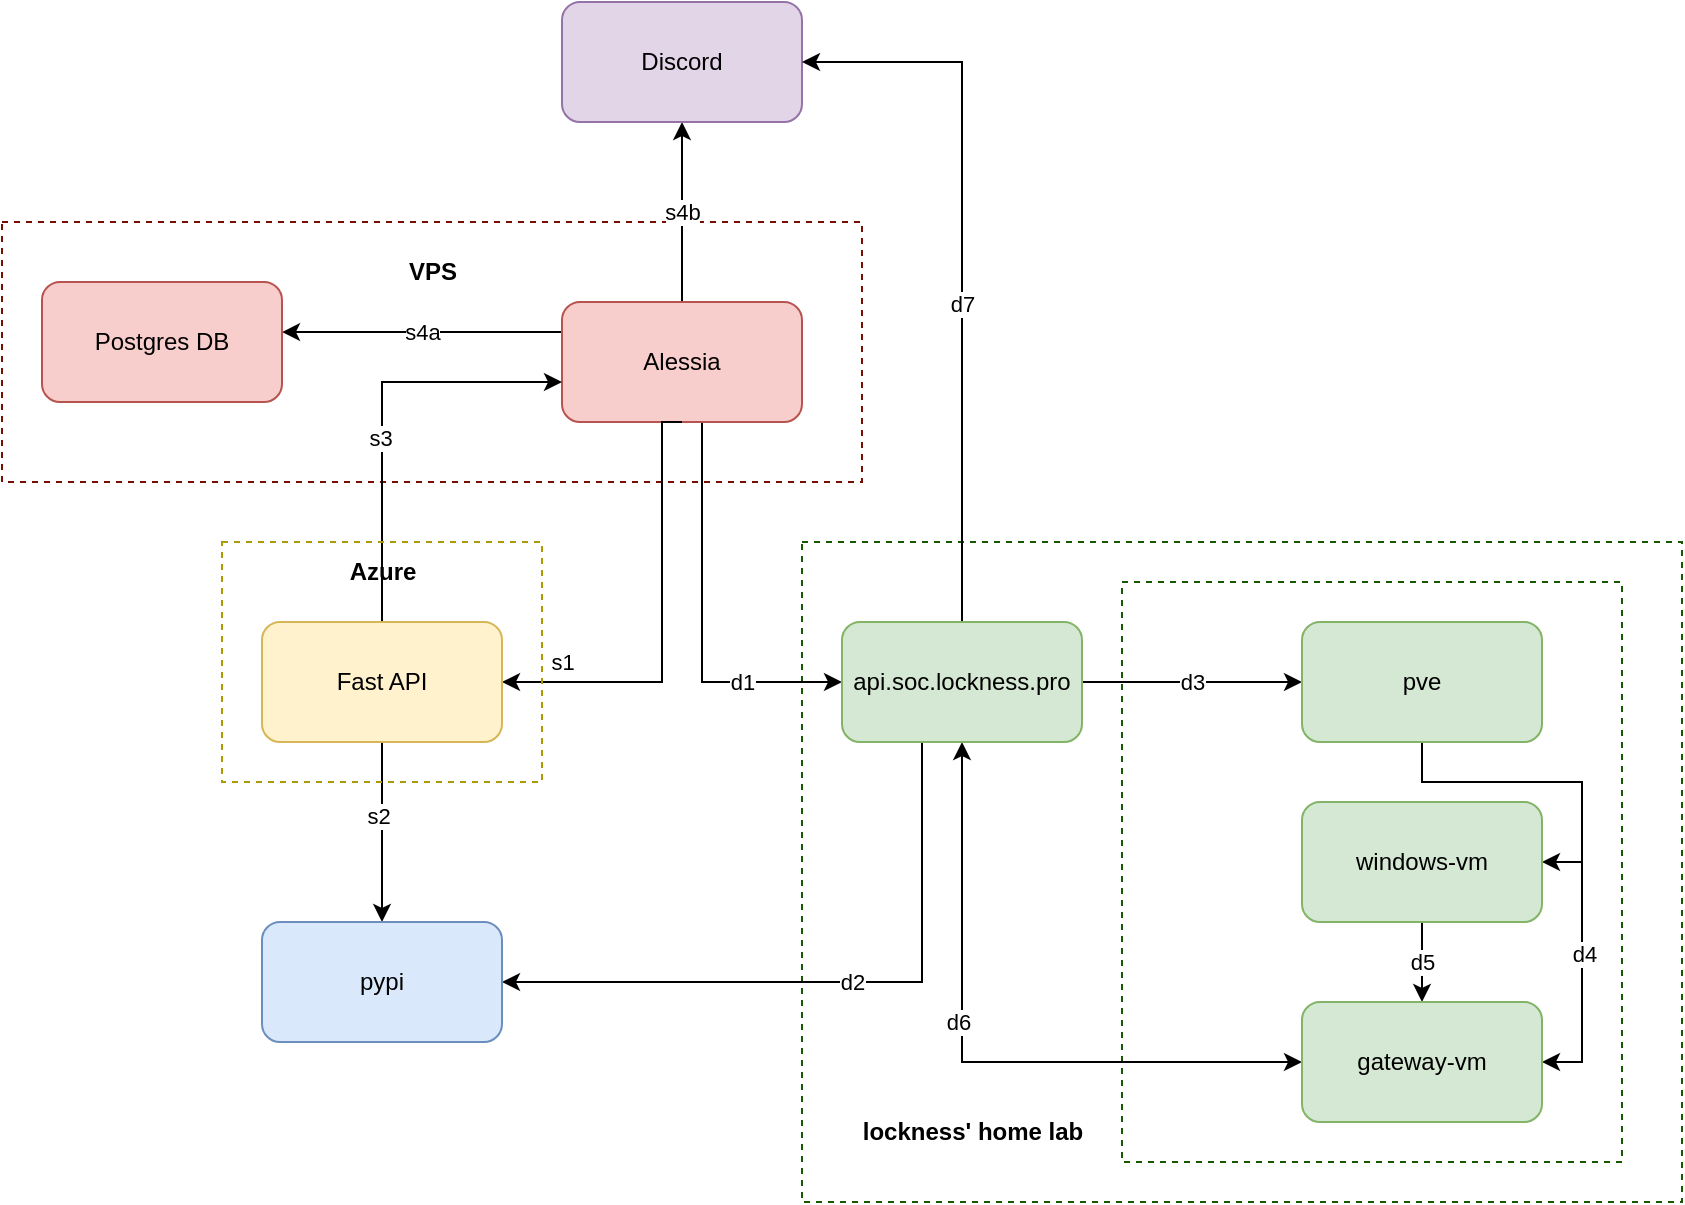 <mxfile version="21.1.5" type="device">
  <diagram name="Page-1" id="Xlat3UH4pcadX7JyR8fU">
    <mxGraphModel dx="1127" dy="1741" grid="1" gridSize="10" guides="1" tooltips="1" connect="1" arrows="1" fold="1" page="1" pageScale="1" pageWidth="850" pageHeight="1100" math="0" shadow="0">
      <root>
        <mxCell id="0" />
        <mxCell id="1" parent="0" />
        <mxCell id="9q4gekvxKhJ_eS_k9gng-36" value="" style="rounded=0;whiteSpace=wrap;html=1;fillColor=none;dashed=1;strokeColor=#780D01;" vertex="1" parent="1">
          <mxGeometry x="80" y="60" width="430" height="130" as="geometry" />
        </mxCell>
        <mxCell id="9q4gekvxKhJ_eS_k9gng-15" value="" style="rounded=0;whiteSpace=wrap;html=1;fillColor=none;strokeColor=#155901;dashed=1;" vertex="1" parent="1">
          <mxGeometry x="480" y="220" width="440" height="330" as="geometry" />
        </mxCell>
        <mxCell id="9q4gekvxKhJ_eS_k9gng-17" value="" style="rounded=0;whiteSpace=wrap;html=1;fillColor=none;strokeColor=#155901;dashed=1;" vertex="1" parent="1">
          <mxGeometry x="640" y="240" width="250" height="290" as="geometry" />
        </mxCell>
        <mxCell id="9q4gekvxKhJ_eS_k9gng-10" value="s4b" style="edgeStyle=orthogonalEdgeStyle;rounded=0;orthogonalLoop=1;jettySize=auto;html=1;entryX=0.5;entryY=1;entryDx=0;entryDy=0;" edge="1" parent="1" source="9q4gekvxKhJ_eS_k9gng-1" target="9q4gekvxKhJ_eS_k9gng-9">
          <mxGeometry relative="1" as="geometry" />
        </mxCell>
        <mxCell id="9q4gekvxKhJ_eS_k9gng-13" style="edgeStyle=orthogonalEdgeStyle;rounded=0;orthogonalLoop=1;jettySize=auto;html=1;entryX=0;entryY=0.5;entryDx=0;entryDy=0;exitX=0.5;exitY=1;exitDx=0;exitDy=0;" edge="1" parent="1" source="9q4gekvxKhJ_eS_k9gng-1" target="9q4gekvxKhJ_eS_k9gng-12">
          <mxGeometry relative="1" as="geometry">
            <Array as="points">
              <mxPoint x="430" y="160" />
              <mxPoint x="430" y="290" />
            </Array>
          </mxGeometry>
        </mxCell>
        <mxCell id="9q4gekvxKhJ_eS_k9gng-14" value="d1" style="edgeLabel;html=1;align=center;verticalAlign=middle;resizable=0;points=[];" vertex="1" connectable="0" parent="9q4gekvxKhJ_eS_k9gng-13">
          <mxGeometry x="0.524" relative="1" as="geometry">
            <mxPoint as="offset" />
          </mxGeometry>
        </mxCell>
        <mxCell id="9q4gekvxKhJ_eS_k9gng-35" value="s4a" style="edgeStyle=orthogonalEdgeStyle;rounded=0;orthogonalLoop=1;jettySize=auto;html=1;exitX=0;exitY=0.25;exitDx=0;exitDy=0;entryX=1;entryY=0.417;entryDx=0;entryDy=0;entryPerimeter=0;" edge="1" parent="1" source="9q4gekvxKhJ_eS_k9gng-1" target="9q4gekvxKhJ_eS_k9gng-34">
          <mxGeometry relative="1" as="geometry">
            <Array as="points" />
          </mxGeometry>
        </mxCell>
        <mxCell id="9q4gekvxKhJ_eS_k9gng-1" value="Alessia" style="rounded=1;whiteSpace=wrap;html=1;fillColor=#f8cecc;strokeColor=#b85450;" vertex="1" parent="1">
          <mxGeometry x="360" y="100" width="120" height="60" as="geometry" />
        </mxCell>
        <mxCell id="9q4gekvxKhJ_eS_k9gng-5" style="edgeStyle=orthogonalEdgeStyle;rounded=0;orthogonalLoop=1;jettySize=auto;html=1;entryX=0.5;entryY=1;entryDx=0;entryDy=0;startArrow=classic;startFill=1;endArrow=none;endFill=0;" edge="1" parent="1">
          <mxGeometry relative="1" as="geometry">
            <mxPoint x="330" y="290" as="sourcePoint" />
            <mxPoint x="420" y="160" as="targetPoint" />
            <Array as="points">
              <mxPoint x="410" y="290" />
              <mxPoint x="410" y="160" />
            </Array>
          </mxGeometry>
        </mxCell>
        <mxCell id="9q4gekvxKhJ_eS_k9gng-7" value="s1" style="edgeLabel;html=1;align=center;verticalAlign=middle;resizable=0;points=[];" vertex="1" connectable="0" parent="9q4gekvxKhJ_eS_k9gng-5">
          <mxGeometry x="-0.009" y="2" relative="1" as="geometry">
            <mxPoint x="-48" y="19" as="offset" />
          </mxGeometry>
        </mxCell>
        <mxCell id="9q4gekvxKhJ_eS_k9gng-6" style="edgeStyle=orthogonalEdgeStyle;rounded=0;orthogonalLoop=1;jettySize=auto;html=1;exitX=0.5;exitY=0;exitDx=0;exitDy=0;" edge="1" parent="1" source="9q4gekvxKhJ_eS_k9gng-2">
          <mxGeometry relative="1" as="geometry">
            <mxPoint x="360" y="140" as="targetPoint" />
            <Array as="points">
              <mxPoint x="270" y="140" />
              <mxPoint x="360" y="140" />
            </Array>
          </mxGeometry>
        </mxCell>
        <mxCell id="9q4gekvxKhJ_eS_k9gng-11" value="s3" style="edgeLabel;html=1;align=center;verticalAlign=middle;resizable=0;points=[];" vertex="1" connectable="0" parent="9q4gekvxKhJ_eS_k9gng-6">
          <mxGeometry x="-0.118" y="1" relative="1" as="geometry">
            <mxPoint as="offset" />
          </mxGeometry>
        </mxCell>
        <mxCell id="9q4gekvxKhJ_eS_k9gng-31" style="edgeStyle=orthogonalEdgeStyle;rounded=0;orthogonalLoop=1;jettySize=auto;html=1;entryX=0.5;entryY=0;entryDx=0;entryDy=0;" edge="1" parent="1" source="9q4gekvxKhJ_eS_k9gng-2" target="9q4gekvxKhJ_eS_k9gng-30">
          <mxGeometry relative="1" as="geometry" />
        </mxCell>
        <mxCell id="9q4gekvxKhJ_eS_k9gng-33" value="s2" style="edgeLabel;html=1;align=center;verticalAlign=middle;resizable=0;points=[];" vertex="1" connectable="0" parent="9q4gekvxKhJ_eS_k9gng-31">
          <mxGeometry x="-0.182" y="-2" relative="1" as="geometry">
            <mxPoint as="offset" />
          </mxGeometry>
        </mxCell>
        <mxCell id="9q4gekvxKhJ_eS_k9gng-2" value="Fast API" style="rounded=1;whiteSpace=wrap;html=1;fillColor=#fff2cc;strokeColor=#d6b656;" vertex="1" parent="1">
          <mxGeometry x="210" y="260" width="120" height="60" as="geometry" />
        </mxCell>
        <mxCell id="9q4gekvxKhJ_eS_k9gng-9" value="Discord" style="rounded=1;whiteSpace=wrap;html=1;fillColor=#e1d5e7;strokeColor=#9673a6;" vertex="1" parent="1">
          <mxGeometry x="360" y="-50" width="120" height="60" as="geometry" />
        </mxCell>
        <mxCell id="9q4gekvxKhJ_eS_k9gng-19" value="d3" style="edgeStyle=orthogonalEdgeStyle;rounded=0;orthogonalLoop=1;jettySize=auto;html=1;" edge="1" parent="1" source="9q4gekvxKhJ_eS_k9gng-12" target="9q4gekvxKhJ_eS_k9gng-16">
          <mxGeometry relative="1" as="geometry" />
        </mxCell>
        <mxCell id="9q4gekvxKhJ_eS_k9gng-25" style="edgeStyle=orthogonalEdgeStyle;rounded=0;orthogonalLoop=1;jettySize=auto;html=1;entryX=0;entryY=0.5;entryDx=0;entryDy=0;startArrow=classic;startFill=1;" edge="1" parent="1" source="9q4gekvxKhJ_eS_k9gng-12" target="9q4gekvxKhJ_eS_k9gng-21">
          <mxGeometry relative="1" as="geometry">
            <Array as="points">
              <mxPoint x="560" y="480" />
            </Array>
          </mxGeometry>
        </mxCell>
        <mxCell id="9q4gekvxKhJ_eS_k9gng-27" value="d6" style="edgeLabel;html=1;align=center;verticalAlign=middle;resizable=0;points=[];" vertex="1" connectable="0" parent="9q4gekvxKhJ_eS_k9gng-25">
          <mxGeometry x="-0.151" y="-2" relative="1" as="geometry">
            <mxPoint as="offset" />
          </mxGeometry>
        </mxCell>
        <mxCell id="9q4gekvxKhJ_eS_k9gng-28" style="edgeStyle=orthogonalEdgeStyle;rounded=0;orthogonalLoop=1;jettySize=auto;html=1;entryX=1;entryY=0.5;entryDx=0;entryDy=0;exitX=0.5;exitY=0;exitDx=0;exitDy=0;" edge="1" parent="1" source="9q4gekvxKhJ_eS_k9gng-12" target="9q4gekvxKhJ_eS_k9gng-9">
          <mxGeometry relative="1" as="geometry" />
        </mxCell>
        <mxCell id="9q4gekvxKhJ_eS_k9gng-29" value="d7" style="edgeLabel;html=1;align=center;verticalAlign=middle;resizable=0;points=[];" vertex="1" connectable="0" parent="9q4gekvxKhJ_eS_k9gng-28">
          <mxGeometry x="-0.117" relative="1" as="geometry">
            <mxPoint as="offset" />
          </mxGeometry>
        </mxCell>
        <mxCell id="9q4gekvxKhJ_eS_k9gng-32" value="d2" style="edgeStyle=orthogonalEdgeStyle;rounded=0;orthogonalLoop=1;jettySize=auto;html=1;exitX=0.5;exitY=1;exitDx=0;exitDy=0;entryX=1;entryY=0.5;entryDx=0;entryDy=0;" edge="1" parent="1" source="9q4gekvxKhJ_eS_k9gng-12" target="9q4gekvxKhJ_eS_k9gng-30">
          <mxGeometry relative="1" as="geometry">
            <Array as="points">
              <mxPoint x="540" y="320" />
              <mxPoint x="540" y="440" />
            </Array>
          </mxGeometry>
        </mxCell>
        <mxCell id="9q4gekvxKhJ_eS_k9gng-12" value="api.soc.lockness.pro" style="rounded=1;whiteSpace=wrap;html=1;fillColor=#d5e8d4;strokeColor=#82b366;" vertex="1" parent="1">
          <mxGeometry x="500" y="260" width="120" height="60" as="geometry" />
        </mxCell>
        <mxCell id="9q4gekvxKhJ_eS_k9gng-22" style="edgeStyle=orthogonalEdgeStyle;rounded=0;orthogonalLoop=1;jettySize=auto;html=1;entryX=1;entryY=0.5;entryDx=0;entryDy=0;endArrow=classic;endFill=1;" edge="1" parent="1" source="9q4gekvxKhJ_eS_k9gng-16" target="9q4gekvxKhJ_eS_k9gng-20">
          <mxGeometry relative="1" as="geometry" />
        </mxCell>
        <mxCell id="9q4gekvxKhJ_eS_k9gng-23" style="edgeStyle=orthogonalEdgeStyle;rounded=0;orthogonalLoop=1;jettySize=auto;html=1;entryX=1;entryY=0.5;entryDx=0;entryDy=0;endArrow=classic;endFill=1;" edge="1" parent="1" source="9q4gekvxKhJ_eS_k9gng-16" target="9q4gekvxKhJ_eS_k9gng-21">
          <mxGeometry relative="1" as="geometry">
            <Array as="points">
              <mxPoint x="790" y="340" />
              <mxPoint x="870" y="340" />
              <mxPoint x="870" y="480" />
            </Array>
          </mxGeometry>
        </mxCell>
        <mxCell id="9q4gekvxKhJ_eS_k9gng-24" value="d4" style="edgeLabel;html=1;align=center;verticalAlign=middle;resizable=0;points=[];" vertex="1" connectable="0" parent="9q4gekvxKhJ_eS_k9gng-23">
          <mxGeometry x="0.426" y="1" relative="1" as="geometry">
            <mxPoint as="offset" />
          </mxGeometry>
        </mxCell>
        <mxCell id="9q4gekvxKhJ_eS_k9gng-16" value="pve" style="rounded=1;whiteSpace=wrap;html=1;fillColor=#d5e8d4;strokeColor=#82b366;" vertex="1" parent="1">
          <mxGeometry x="730" y="260" width="120" height="60" as="geometry" />
        </mxCell>
        <mxCell id="9q4gekvxKhJ_eS_k9gng-26" value="d5" style="edgeStyle=orthogonalEdgeStyle;rounded=0;orthogonalLoop=1;jettySize=auto;html=1;entryX=0.5;entryY=0;entryDx=0;entryDy=0;" edge="1" parent="1" source="9q4gekvxKhJ_eS_k9gng-20" target="9q4gekvxKhJ_eS_k9gng-21">
          <mxGeometry relative="1" as="geometry" />
        </mxCell>
        <mxCell id="9q4gekvxKhJ_eS_k9gng-20" value="&lt;div&gt;windows-vm&lt;/div&gt;" style="rounded=1;whiteSpace=wrap;html=1;fillColor=#d5e8d4;strokeColor=#82b366;" vertex="1" parent="1">
          <mxGeometry x="730" y="350" width="120" height="60" as="geometry" />
        </mxCell>
        <mxCell id="9q4gekvxKhJ_eS_k9gng-21" value="gateway-vm" style="rounded=1;whiteSpace=wrap;html=1;fillColor=#d5e8d4;strokeColor=#82b366;" vertex="1" parent="1">
          <mxGeometry x="730" y="450" width="120" height="60" as="geometry" />
        </mxCell>
        <mxCell id="9q4gekvxKhJ_eS_k9gng-30" value="pypi" style="rounded=1;whiteSpace=wrap;html=1;fillColor=#dae8fc;strokeColor=#6c8ebf;" vertex="1" parent="1">
          <mxGeometry x="210" y="410" width="120" height="60" as="geometry" />
        </mxCell>
        <mxCell id="9q4gekvxKhJ_eS_k9gng-34" value="Postgres DB" style="rounded=1;whiteSpace=wrap;html=1;fillColor=#f8cecc;strokeColor=#b85450;" vertex="1" parent="1">
          <mxGeometry x="100" y="90" width="120" height="60" as="geometry" />
        </mxCell>
        <mxCell id="9q4gekvxKhJ_eS_k9gng-37" value="VPS" style="text;html=1;align=center;verticalAlign=middle;resizable=0;points=[];autosize=1;strokeColor=none;fillColor=none;fontStyle=1" vertex="1" parent="1">
          <mxGeometry x="270" y="70" width="50" height="30" as="geometry" />
        </mxCell>
        <mxCell id="9q4gekvxKhJ_eS_k9gng-38" value="lockness&#39; home lab" style="text;html=1;align=center;verticalAlign=middle;resizable=0;points=[];autosize=1;strokeColor=none;fillColor=none;fontStyle=1" vertex="1" parent="1">
          <mxGeometry x="500" y="500" width="130" height="30" as="geometry" />
        </mxCell>
        <mxCell id="9q4gekvxKhJ_eS_k9gng-39" value="" style="rounded=0;whiteSpace=wrap;html=1;dashed=1;fillColor=none;strokeColor=#AB9A00;" vertex="1" parent="1">
          <mxGeometry x="190" y="220" width="160" height="120" as="geometry" />
        </mxCell>
        <mxCell id="9q4gekvxKhJ_eS_k9gng-40" value="Azure" style="text;html=1;align=center;verticalAlign=middle;resizable=0;points=[];autosize=1;strokeColor=none;fillColor=none;fontStyle=1" vertex="1" parent="1">
          <mxGeometry x="240" y="220" width="60" height="30" as="geometry" />
        </mxCell>
      </root>
    </mxGraphModel>
  </diagram>
</mxfile>
